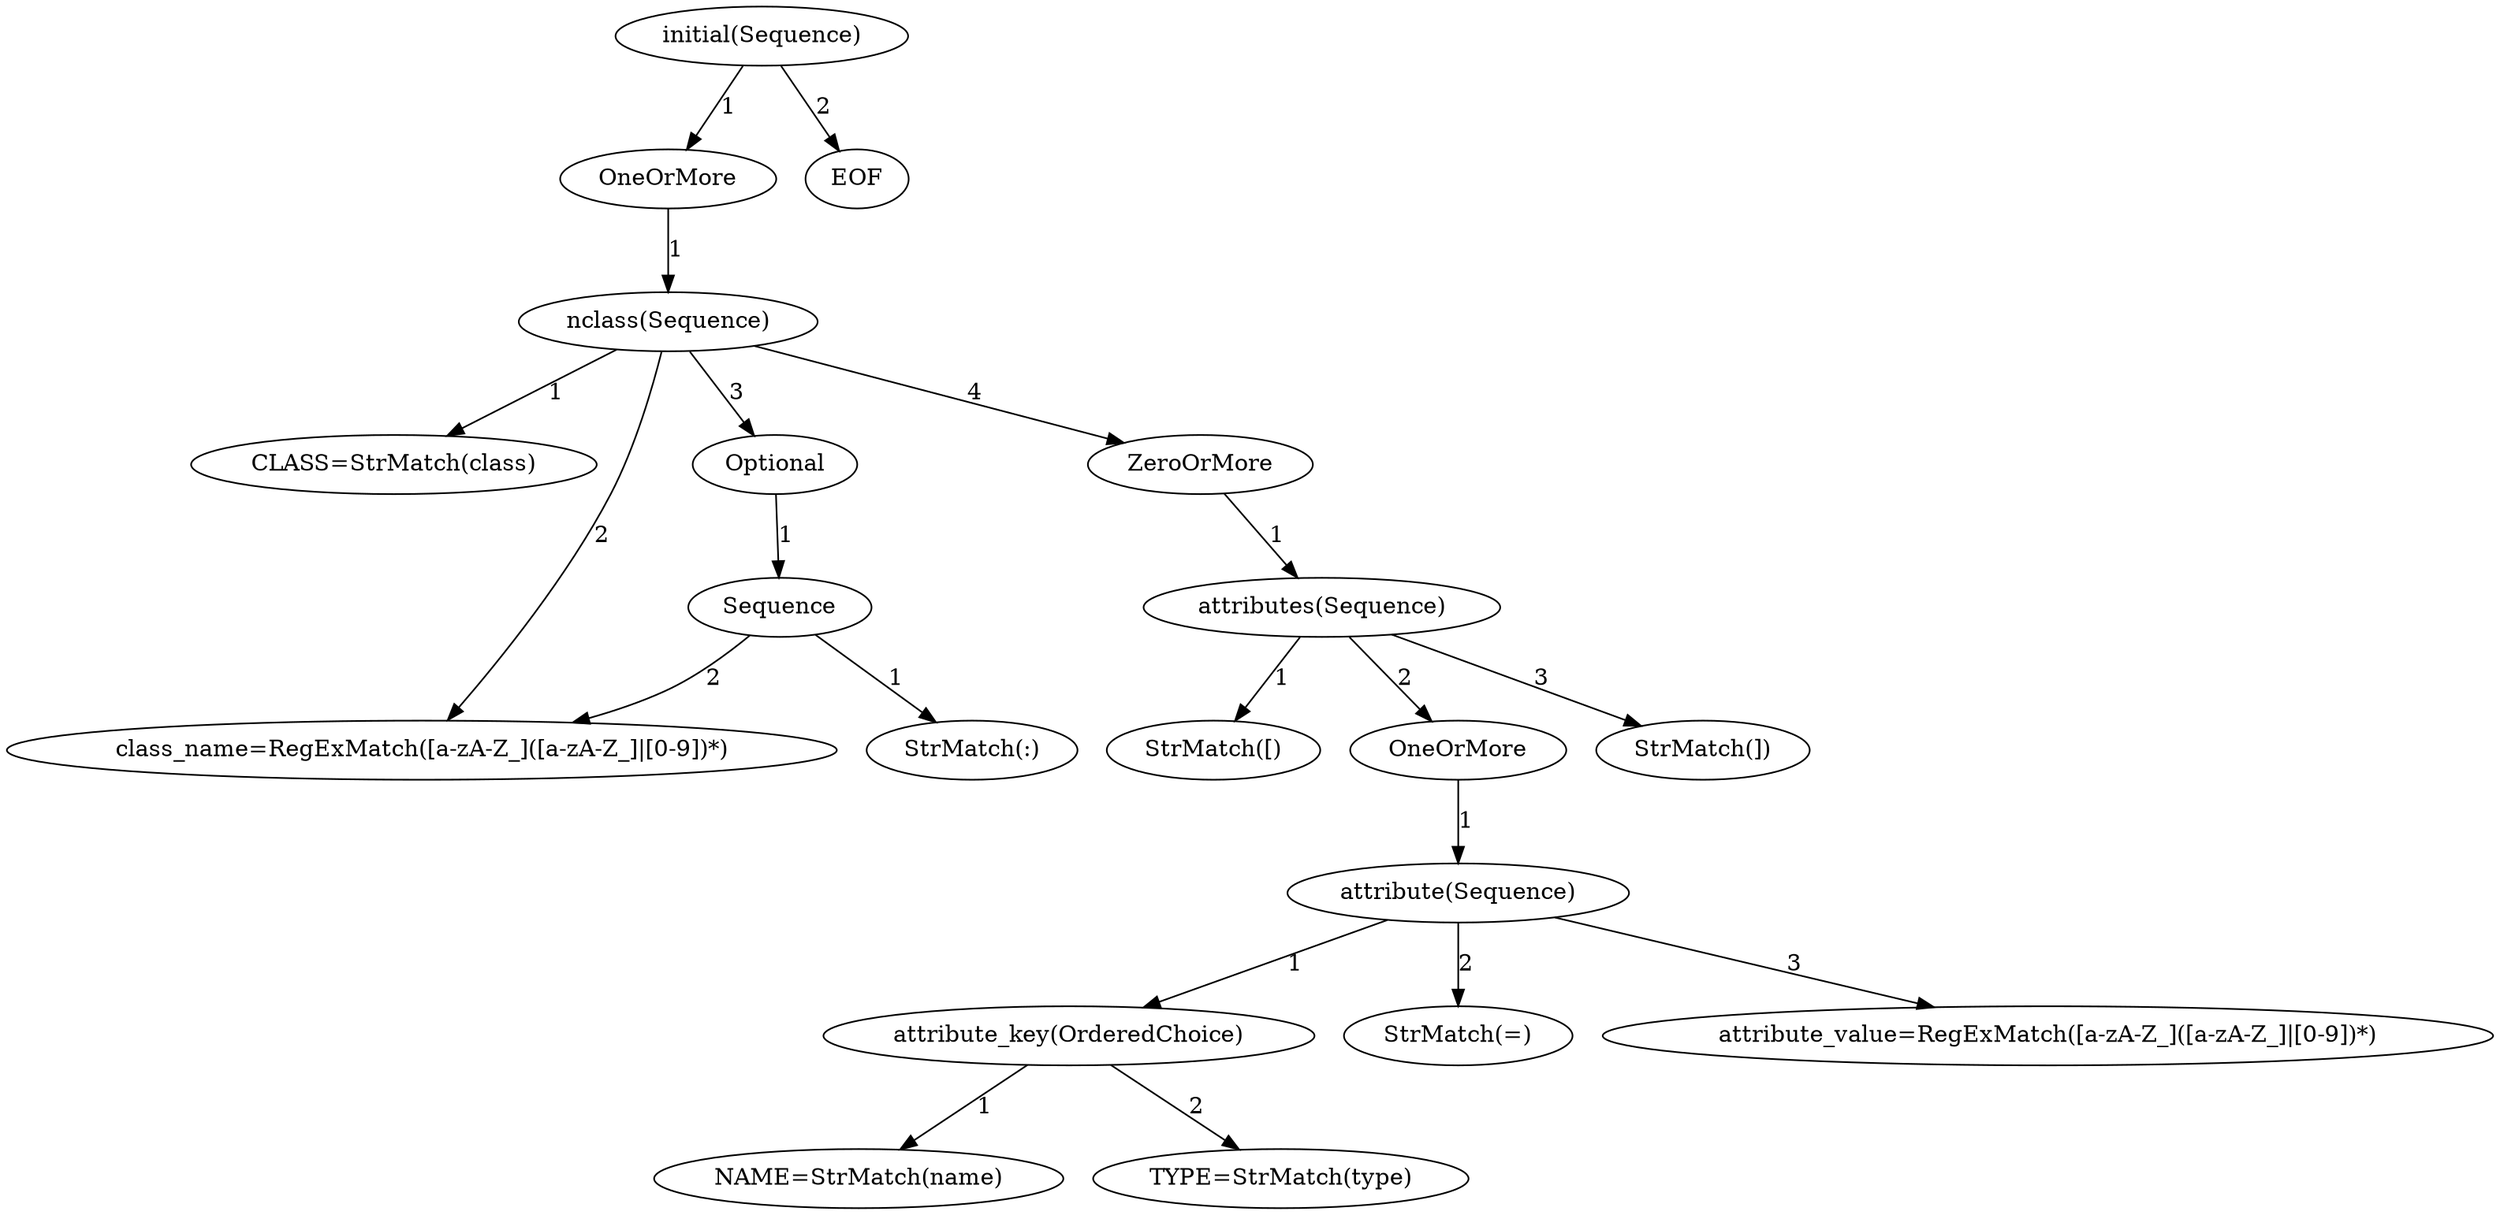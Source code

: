 digraph arpeggio_graph {
34570896 [label="initial(Sequence)"];
34570896->34570864 [label="1"]

34570864 [label="OneOrMore"];
34570864->34571056 [label="1"]

34571056 [label="nclass(Sequence)"];
34571056->34571152 [label="1"]

34571152 [label="CLASS=StrMatch(class)"];
34571056->34571280 [label="2"]

34571280 [label="class_name=RegExMatch([a-zA-Z_]([a-zA-Z_]|[0-9])*)"];
34571056->34570992 [label="3"]

34570992 [label="Optional"];
34570992->34573072 [label="1"]

34573072 [label="Sequence"];
34573072->34573040 [label="1"]

34573040 [label="StrMatch(:)"];
34573072->34571280 [label="2"]

34571056->34571024 [label="4"]

34571024 [label="ZeroOrMore"];
34571024->34573104 [label="1"]

34573104 [label="attributes(Sequence)"];
34573104->34573232 [label="1"]

34573232 [label="StrMatch([)"];
34573104->34573136 [label="2"]

34573136 [label="OneOrMore"];
34573136->34573328 [label="1"]

34573328 [label="attribute(Sequence)"];
34573328->34573456 [label="1"]

34573456 [label="attribute_key(OrderedChoice)"];
34573456->34573520 [label="1"]

34573520 [label="NAME=StrMatch(name)"];
34573456->34573168 [label="2"]

34573168 [label="TYPE=StrMatch(type)"];
34573328->34573392 [label="2"]

34573392 [label="StrMatch(=)"];
34573328->34573424 [label="3"]

34573424 [label="attribute_value=RegExMatch([a-zA-Z_]([a-zA-Z_]|[0-9])*)"];
34573104->34573296 [label="3"]

34573296 [label="StrMatch(])"];
34570896->34573648 [label="2"]

34573648 [label="EOF"];
}